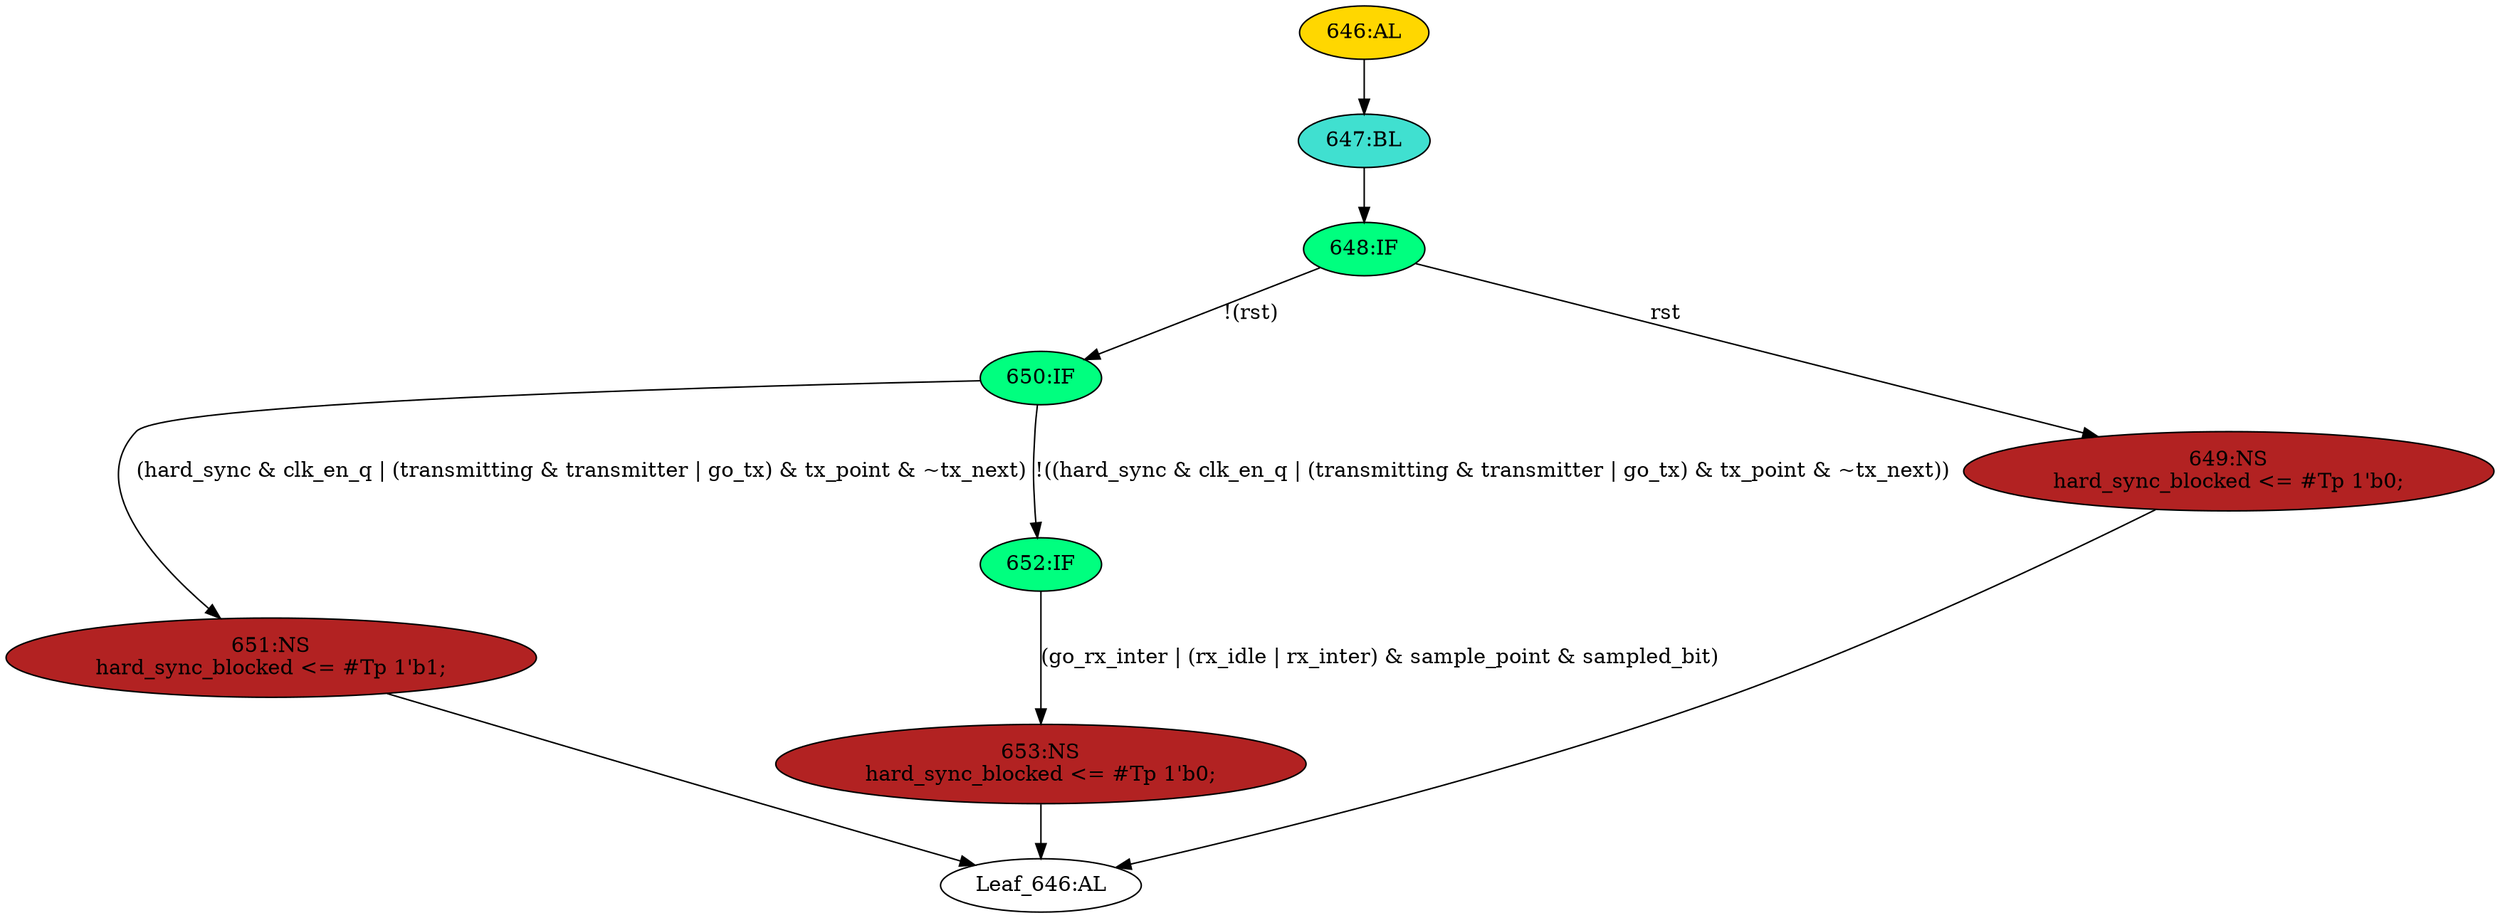 strict digraph "" {
	node [label="\N"];
	"651:NS"	 [ast="<pyverilog.vparser.ast.NonblockingSubstitution object at 0x7f2998c0bc50>",
		fillcolor=firebrick,
		label="651:NS
hard_sync_blocked <= #Tp 1'b1;",
		statements="[<pyverilog.vparser.ast.NonblockingSubstitution object at 0x7f2998c0bc50>]",
		style=filled,
		typ=NonblockingSubstitution];
	"Leaf_646:AL"	 [def_var="['hard_sync_blocked']",
		label="Leaf_646:AL"];
	"651:NS" -> "Leaf_646:AL"	 [cond="[]",
		lineno=None];
	"653:NS"	 [ast="<pyverilog.vparser.ast.NonblockingSubstitution object at 0x7f2998c12b90>",
		fillcolor=firebrick,
		label="653:NS
hard_sync_blocked <= #Tp 1'b0;",
		statements="[<pyverilog.vparser.ast.NonblockingSubstitution object at 0x7f2998c12b90>]",
		style=filled,
		typ=NonblockingSubstitution];
	"653:NS" -> "Leaf_646:AL"	 [cond="[]",
		lineno=None];
	"652:IF"	 [ast="<pyverilog.vparser.ast.IfStatement object at 0x7f2998c12e10>",
		fillcolor=springgreen,
		label="652:IF",
		statements="[]",
		style=filled,
		typ=IfStatement];
	"652:IF" -> "653:NS"	 [cond="['go_rx_inter', 'rx_idle', 'rx_inter', 'sample_point', 'sampled_bit']",
		label="(go_rx_inter | (rx_idle | rx_inter) & sample_point & sampled_bit)",
		lineno=652];
	"647:BL"	 [ast="<pyverilog.vparser.ast.Block object at 0x7f2998c12d50>",
		fillcolor=turquoise,
		label="647:BL",
		statements="[]",
		style=filled,
		typ=Block];
	"648:IF"	 [ast="<pyverilog.vparser.ast.IfStatement object at 0x7f2998c12d90>",
		fillcolor=springgreen,
		label="648:IF",
		statements="[]",
		style=filled,
		typ=IfStatement];
	"647:BL" -> "648:IF"	 [cond="[]",
		lineno=None];
	"650:IF"	 [ast="<pyverilog.vparser.ast.IfStatement object at 0x7f2998c12dd0>",
		fillcolor=springgreen,
		label="650:IF",
		statements="[]",
		style=filled,
		typ=IfStatement];
	"650:IF" -> "651:NS"	 [cond="['hard_sync', 'clk_en_q', 'transmitting', 'transmitter', 'go_tx', 'tx_point', 'tx_next']",
		label="(hard_sync & clk_en_q | (transmitting & transmitter | go_tx) & tx_point & ~tx_next)",
		lineno=650];
	"650:IF" -> "652:IF"	 [cond="['hard_sync', 'clk_en_q', 'transmitting', 'transmitter', 'go_tx', 'tx_point', 'tx_next']",
		label="!((hard_sync & clk_en_q | (transmitting & transmitter | go_tx) & tx_point & ~tx_next))",
		lineno=650];
	"646:AL"	 [ast="<pyverilog.vparser.ast.Always object at 0x7f2998c1e710>",
		clk_sens=True,
		fillcolor=gold,
		label="646:AL",
		sens="['clk', 'rst']",
		statements="[]",
		style=filled,
		typ=Always,
		use_var="['transmitter', 'rx_inter', 'transmitting', 'sample_point', 'clk_en_q', 'go_rx_inter', 'sampled_bit', 'hard_sync', 'tx_point', '\
rst', 'go_tx', 'rx_idle', 'tx_next']"];
	"646:AL" -> "647:BL"	 [cond="[]",
		lineno=None];
	"649:NS"	 [ast="<pyverilog.vparser.ast.NonblockingSubstitution object at 0x7f2998c1e4d0>",
		fillcolor=firebrick,
		label="649:NS
hard_sync_blocked <= #Tp 1'b0;",
		statements="[<pyverilog.vparser.ast.NonblockingSubstitution object at 0x7f2998c1e4d0>]",
		style=filled,
		typ=NonblockingSubstitution];
	"649:NS" -> "Leaf_646:AL"	 [cond="[]",
		lineno=None];
	"648:IF" -> "650:IF"	 [cond="['rst']",
		label="!(rst)",
		lineno=648];
	"648:IF" -> "649:NS"	 [cond="['rst']",
		label=rst,
		lineno=648];
}
